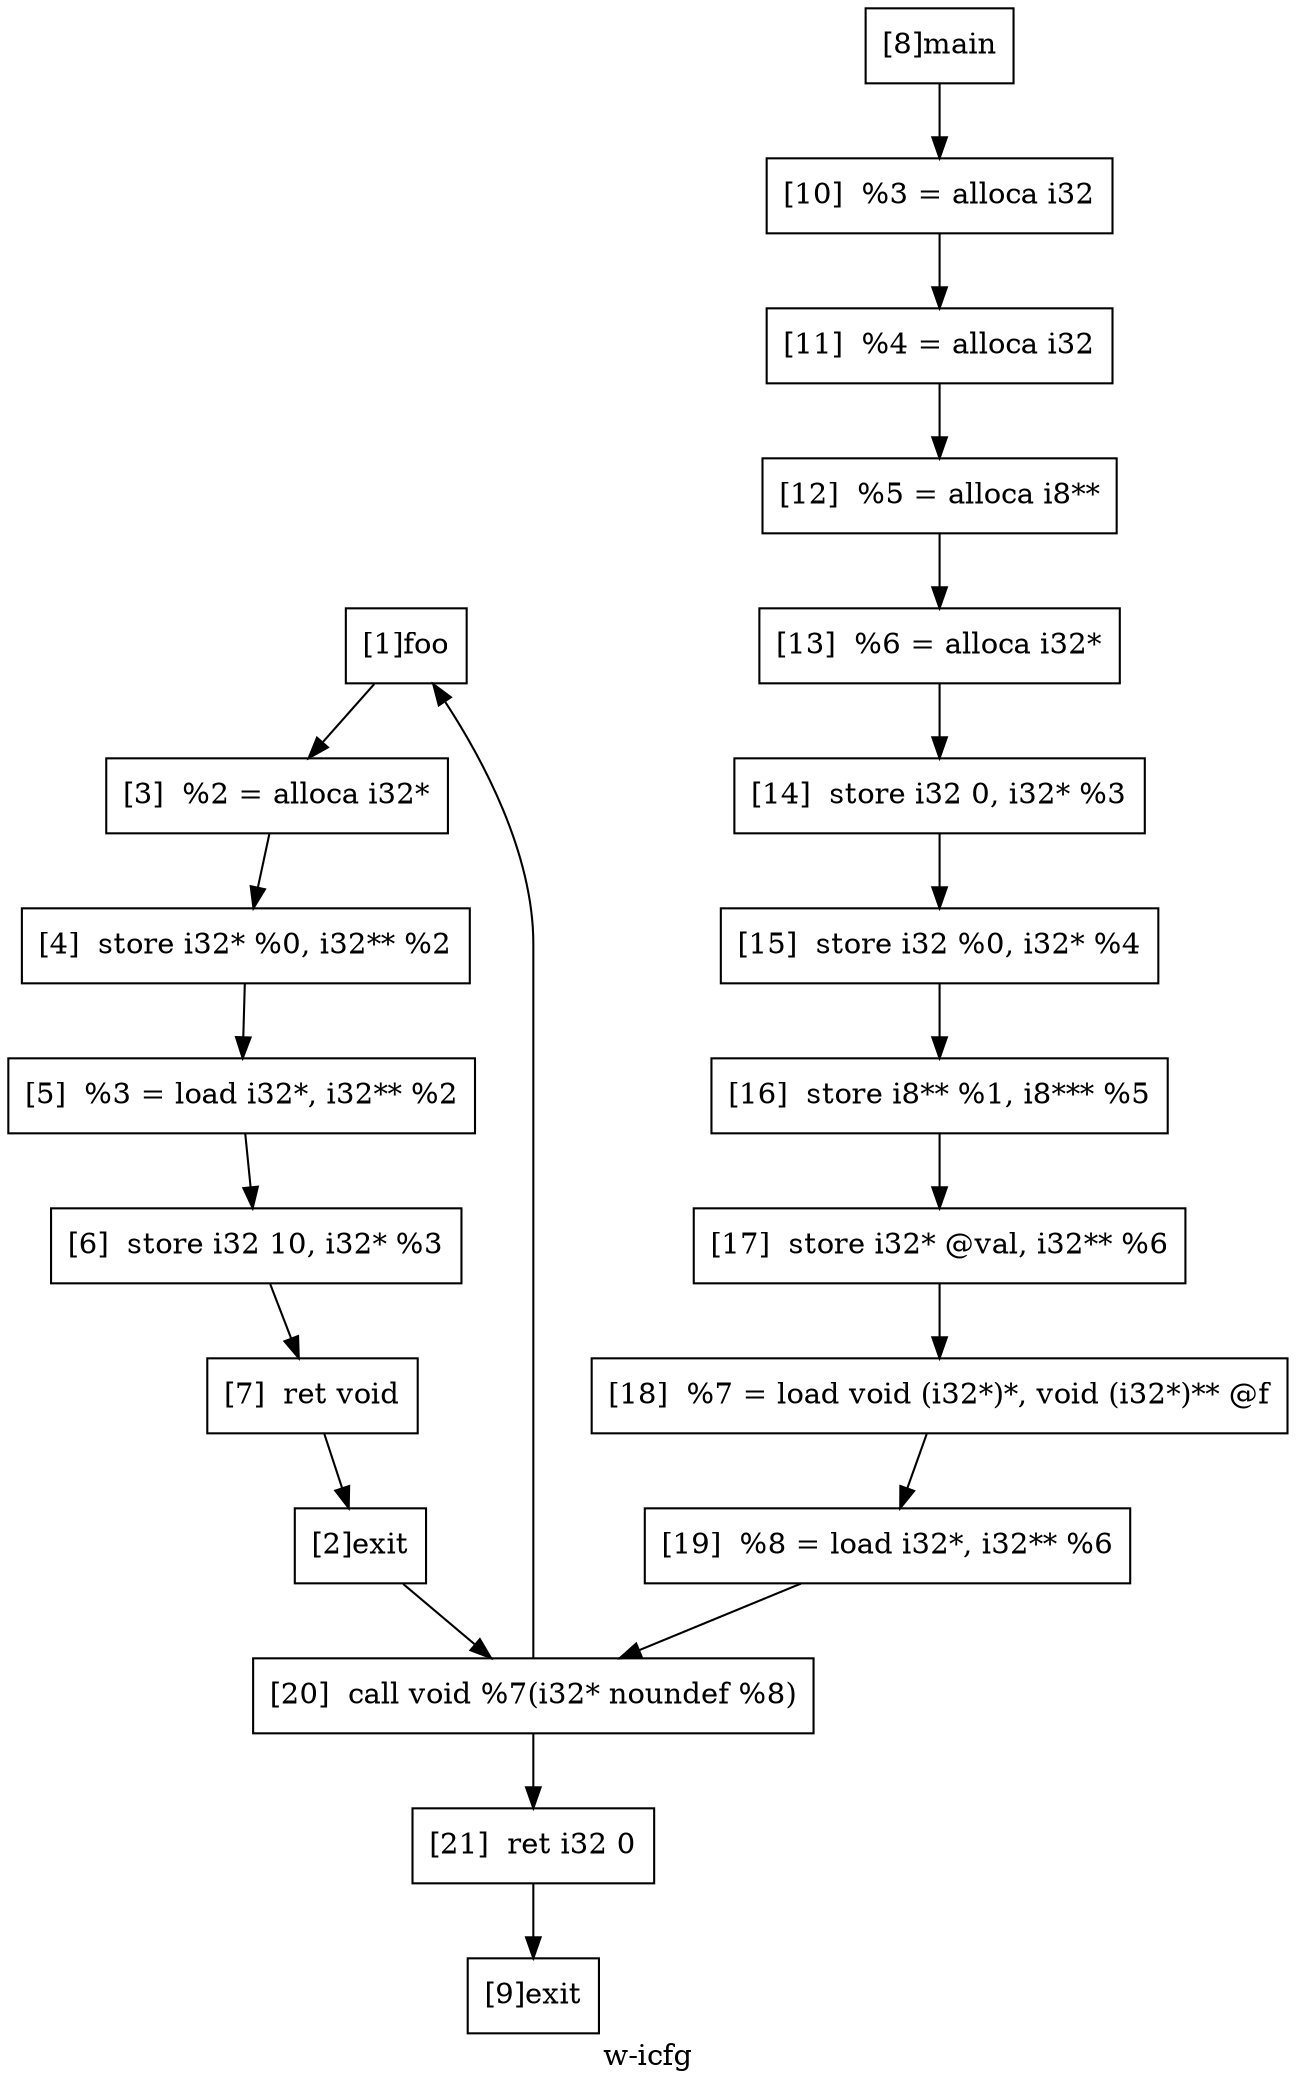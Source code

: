 digraph "w-icfg"{
	label="w-icfg";


	// Define the nodes
	N1 [shape=rectangle, color=black,label="[1]foo"];
	N2 [shape=rectangle, color=black,label="[2]exit"];
	N3 [shape=rectangle, color=black,label="[3]  %2 = alloca i32*"];
	N4 [shape=rectangle, color=black,label="[4]  store i32* %0, i32** %2"];
	N5 [shape=rectangle, color=black,label="[5]  %3 = load i32*, i32** %2"];
	N6 [shape=rectangle, color=black,label="[6]  store i32 10, i32* %3"];
	N7 [shape=rectangle, color=black,label="[7]  ret void"];
	N8 [shape=rectangle, color=black,label="[8]main"];
	N9 [shape=rectangle, color=black,label="[9]exit"];
	N10 [shape=rectangle, color=black,label="[10]  %3 = alloca i32"];
	N11 [shape=rectangle, color=black,label="[11]  %4 = alloca i32"];
	N12 [shape=rectangle, color=black,label="[12]  %5 = alloca i8**"];
	N13 [shape=rectangle, color=black,label="[13]  %6 = alloca i32*"];
	N14 [shape=rectangle, color=black,label="[14]  store i32 0, i32* %3"];
	N15 [shape=rectangle, color=black,label="[15]  store i32 %0, i32* %4"];
	N16 [shape=rectangle, color=black,label="[16]  store i8** %1, i8*** %5"];
	N17 [shape=rectangle, color=black,label="[17]  store i32* @val, i32** %6"];
	N18 [shape=rectangle, color=black,label="[18]  %7 = load void (i32*)*, void (i32*)** @f"];
	N19 [shape=rectangle, color=black,label="[19]  %8 = load i32*, i32** %6"];
	N20 [shape=rectangle, color=black,label="[20]  call void %7(i32* noundef %8)"];
	N21 [shape=rectangle, color=black,label="[21]  ret i32 0"];


	// Define the edges
	N1 -> N3[color=black,label=""];
	N2 -> N20[color=black,label=""];
	N3 -> N4[color=black,label=""];
	N4 -> N5[color=black,label=""];
	N5 -> N6[color=black,label=""];
	N6 -> N7[color=black,label=""];
	N7 -> N2[color=black,label=""];
	N8 -> N10[color=black,label=""];
	N10 -> N11[color=black,label=""];
	N11 -> N12[color=black,label=""];
	N12 -> N13[color=black,label=""];
	N13 -> N14[color=black,label=""];
	N14 -> N15[color=black,label=""];
	N15 -> N16[color=black,label=""];
	N16 -> N17[color=black,label=""];
	N17 -> N18[color=black,label=""];
	N18 -> N19[color=black,label=""];
	N19 -> N20[color=black,label=""];
	N20 -> N1[color=black,label=""];
	N20 -> N21[color=black,label=""];
	N21 -> N9[color=black,label=""];
}
